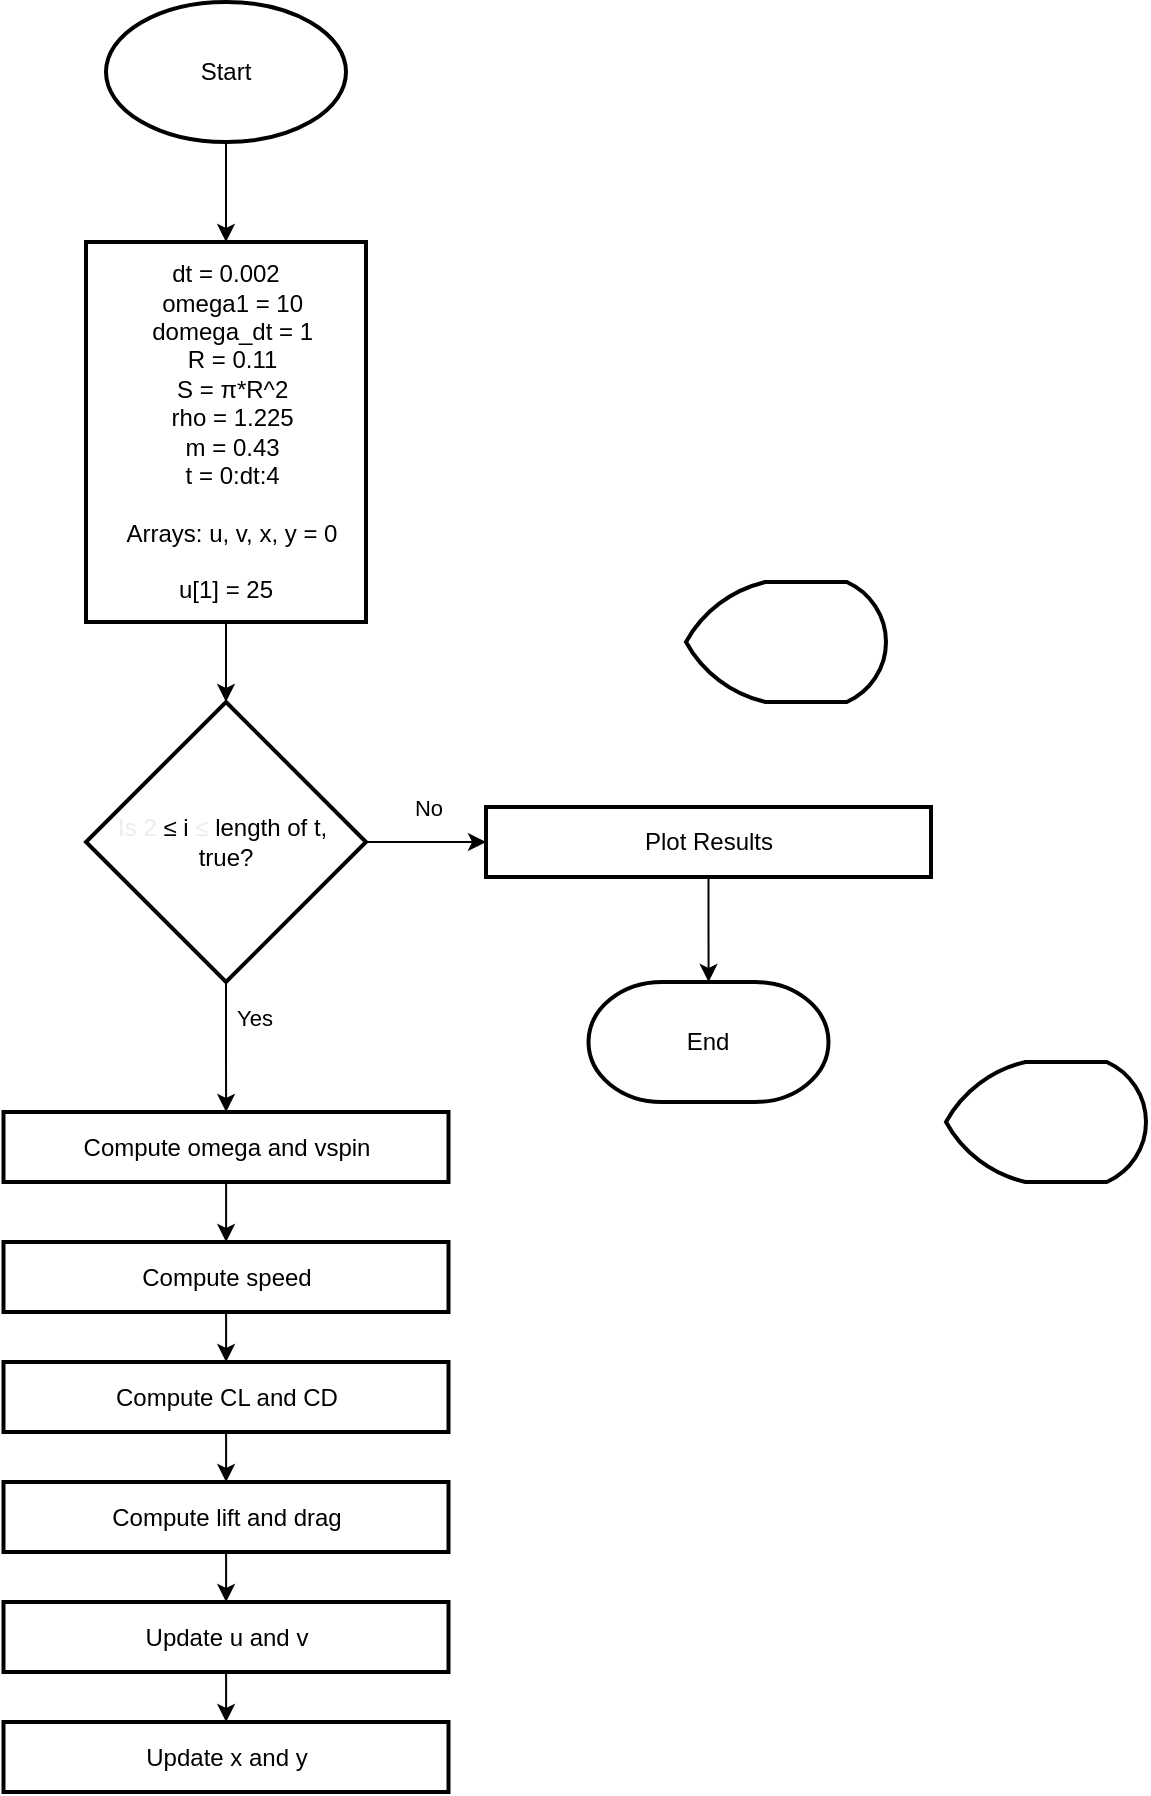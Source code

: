 <mxfile version="26.2.10">
  <diagram id="C5RBs43oDa-KdzZeNtuy" name="Page-1">
    <mxGraphModel dx="1647" dy="906" grid="1" gridSize="10" guides="1" tooltips="1" connect="1" arrows="1" fold="1" page="1" pageScale="1" pageWidth="827" pageHeight="1169" math="0" shadow="0">
      <root>
        <mxCell id="WIyWlLk6GJQsqaUBKTNV-0" />
        <mxCell id="WIyWlLk6GJQsqaUBKTNV-1" parent="WIyWlLk6GJQsqaUBKTNV-0" />
        <mxCell id="XcqkJUGEVSf3gRGwsTBn-6" value="" style="edgeStyle=orthogonalEdgeStyle;rounded=0;orthogonalLoop=1;jettySize=auto;html=1;" edge="1" parent="WIyWlLk6GJQsqaUBKTNV-1" source="XcqkJUGEVSf3gRGwsTBn-0" target="XcqkJUGEVSf3gRGwsTBn-1">
          <mxGeometry relative="1" as="geometry" />
        </mxCell>
        <mxCell id="XcqkJUGEVSf3gRGwsTBn-0" value="Start" style="strokeWidth=2;html=1;shape=mxgraph.flowchart.start_1;whiteSpace=wrap;" vertex="1" parent="WIyWlLk6GJQsqaUBKTNV-1">
          <mxGeometry x="340" y="30" width="120" height="70" as="geometry" />
        </mxCell>
        <mxCell id="XcqkJUGEVSf3gRGwsTBn-5" value="" style="edgeStyle=orthogonalEdgeStyle;rounded=0;orthogonalLoop=1;jettySize=auto;html=1;" edge="1" parent="WIyWlLk6GJQsqaUBKTNV-1" source="XcqkJUGEVSf3gRGwsTBn-1" target="XcqkJUGEVSf3gRGwsTBn-4">
          <mxGeometry relative="1" as="geometry" />
        </mxCell>
        <mxCell id="XcqkJUGEVSf3gRGwsTBn-1" value="&lt;div&gt;&lt;span style=&quot;background-color: transparent; color: light-dark(rgb(0, 0, 0), rgb(255, 255, 255));&quot;&gt;dt = 0.002&lt;/span&gt;&lt;/div&gt;&lt;div&gt;&amp;nbsp; omega1 = 10&lt;/div&gt;&lt;div&gt;&amp;nbsp; domega_dt = 1&lt;/div&gt;&lt;div&gt;&amp;nbsp; R = 0.11&lt;/div&gt;&lt;div&gt;&amp;nbsp; S = π*R^2&lt;/div&gt;&lt;div&gt;&amp;nbsp; rho = 1.225&lt;/div&gt;&lt;div&gt;&amp;nbsp; m = 0.43&lt;/div&gt;&lt;div&gt;&amp;nbsp; t = 0:dt:4&lt;/div&gt;&lt;div&gt;&lt;br&gt;&lt;/div&gt;&lt;div&gt;&amp;nbsp; Arrays: u, v, x, y = 0&lt;/div&gt;&lt;div&gt;&amp;nbsp;&amp;nbsp;&lt;/div&gt;&lt;div&gt;u[1] = 25&lt;/div&gt;" style="rounded=1;whiteSpace=wrap;html=1;absoluteArcSize=1;arcSize=0;strokeWidth=2;" vertex="1" parent="WIyWlLk6GJQsqaUBKTNV-1">
          <mxGeometry x="330" y="150" width="140" height="190" as="geometry" />
        </mxCell>
        <mxCell id="XcqkJUGEVSf3gRGwsTBn-8" value="" style="edgeStyle=orthogonalEdgeStyle;rounded=0;orthogonalLoop=1;jettySize=auto;html=1;" edge="1" parent="WIyWlLk6GJQsqaUBKTNV-1" source="XcqkJUGEVSf3gRGwsTBn-4" target="XcqkJUGEVSf3gRGwsTBn-7">
          <mxGeometry relative="1" as="geometry" />
        </mxCell>
        <mxCell id="XcqkJUGEVSf3gRGwsTBn-9" value="Yes" style="edgeLabel;html=1;align=center;verticalAlign=middle;resizable=0;points=[];" vertex="1" connectable="0" parent="XcqkJUGEVSf3gRGwsTBn-8">
          <mxGeometry x="-0.361" y="4" relative="1" as="geometry">
            <mxPoint x="10" y="-3" as="offset" />
          </mxGeometry>
        </mxCell>
        <mxCell id="XcqkJUGEVSf3gRGwsTBn-19" value="" style="edgeStyle=orthogonalEdgeStyle;rounded=0;orthogonalLoop=1;jettySize=auto;html=1;" edge="1" parent="WIyWlLk6GJQsqaUBKTNV-1" source="XcqkJUGEVSf3gRGwsTBn-4" target="XcqkJUGEVSf3gRGwsTBn-17">
          <mxGeometry relative="1" as="geometry" />
        </mxCell>
        <mxCell id="XcqkJUGEVSf3gRGwsTBn-20" value="No" style="edgeLabel;html=1;align=center;verticalAlign=middle;resizable=0;points=[];" vertex="1" connectable="0" parent="XcqkJUGEVSf3gRGwsTBn-19">
          <mxGeometry x="0.213" y="5" relative="1" as="geometry">
            <mxPoint x="-6" y="-12" as="offset" />
          </mxGeometry>
        </mxCell>
        <mxCell id="XcqkJUGEVSf3gRGwsTBn-4" value="&lt;font style=&quot;&quot;&gt;&lt;font style=&quot;color: light-dark(rgb(236, 236, 236), rgb(255, 255, 255));&quot;&gt;Is 2&lt;/font&gt;&lt;span style=&quot;color: light-dark(rgb(0, 0, 0), rgb(255, 255, 255));&quot;&gt; &lt;span style=&quot;font-family: &amp;quot;Google Sans&amp;quot;, Arial, sans-serif; text-align: start;&quot;&gt;&lt;font style=&quot;&quot;&gt;≤&lt;/font&gt;&lt;/span&gt;&lt;/span&gt;&lt;font style=&quot;color: light-dark(rgb(236, 236, 236), rgb(255, 255, 255));&quot;&gt;&amp;nbsp;&lt;/font&gt;&lt;span style=&quot;color: light-dark(rgb(0, 0, 0), rgb(255, 255, 255)); background-color: transparent;&quot;&gt;i&amp;nbsp;&lt;/span&gt;&lt;span style=&quot;font-family: &amp;quot;Google Sans&amp;quot;, Arial, sans-serif; text-align: start; color: rgb(236, 236, 236);&quot;&gt;&lt;font style=&quot;color: light-dark(rgb(236, 236, 236), rgb(255, 255, 255));&quot;&gt;≤&lt;/font&gt;&lt;/span&gt;&lt;span style=&quot;color: light-dark(rgb(0, 0, 0), rgb(255, 255, 255)); background-color: transparent;&quot;&gt;&amp;nbsp;length of t,&amp;nbsp;&lt;/span&gt;&lt;/font&gt;&lt;div&gt;&lt;div&gt;true?&lt;/div&gt;&lt;/div&gt;" style="strokeWidth=2;html=1;shape=mxgraph.flowchart.decision;whiteSpace=wrap;" vertex="1" parent="WIyWlLk6GJQsqaUBKTNV-1">
          <mxGeometry x="330" y="380" width="140" height="140" as="geometry" />
        </mxCell>
        <mxCell id="XcqkJUGEVSf3gRGwsTBn-14" value="" style="edgeStyle=orthogonalEdgeStyle;rounded=0;orthogonalLoop=1;jettySize=auto;html=1;" edge="1" parent="WIyWlLk6GJQsqaUBKTNV-1" source="XcqkJUGEVSf3gRGwsTBn-7" target="XcqkJUGEVSf3gRGwsTBn-13">
          <mxGeometry relative="1" as="geometry" />
        </mxCell>
        <mxCell id="XcqkJUGEVSf3gRGwsTBn-7" value="Compute omega and vspin" style="rounded=1;whiteSpace=wrap;absoluteArcSize=1;arcSize=0;strokeWidth=2;align=center;verticalAlign=middle;" vertex="1" parent="WIyWlLk6GJQsqaUBKTNV-1">
          <mxGeometry x="288.75" y="585" width="222.5" height="35" as="geometry" />
        </mxCell>
        <mxCell id="XcqkJUGEVSf3gRGwsTBn-10" value="End" style="strokeWidth=2;html=1;shape=mxgraph.flowchart.terminator;whiteSpace=wrap;" vertex="1" parent="WIyWlLk6GJQsqaUBKTNV-1">
          <mxGeometry x="581.25" y="520" width="120" height="60" as="geometry" />
        </mxCell>
        <mxCell id="XcqkJUGEVSf3gRGwsTBn-11" value="" style="strokeWidth=2;html=1;shape=mxgraph.flowchart.display;whiteSpace=wrap;" vertex="1" parent="WIyWlLk6GJQsqaUBKTNV-1">
          <mxGeometry x="760" y="560" width="100" height="60" as="geometry" />
        </mxCell>
        <mxCell id="XcqkJUGEVSf3gRGwsTBn-12" value="" style="strokeWidth=2;html=1;shape=mxgraph.flowchart.display;whiteSpace=wrap;" vertex="1" parent="WIyWlLk6GJQsqaUBKTNV-1">
          <mxGeometry x="630" y="320" width="100" height="60" as="geometry" />
        </mxCell>
        <mxCell id="XcqkJUGEVSf3gRGwsTBn-25" value="" style="edgeStyle=orthogonalEdgeStyle;rounded=0;orthogonalLoop=1;jettySize=auto;html=1;" edge="1" parent="WIyWlLk6GJQsqaUBKTNV-1" source="XcqkJUGEVSf3gRGwsTBn-13" target="XcqkJUGEVSf3gRGwsTBn-21">
          <mxGeometry relative="1" as="geometry" />
        </mxCell>
        <mxCell id="XcqkJUGEVSf3gRGwsTBn-13" value="Compute speed" style="rounded=1;absoluteArcSize=1;arcSize=0;strokeWidth=2;align=center;verticalAlign=middle;whiteSpace=wrap;" vertex="1" parent="WIyWlLk6GJQsqaUBKTNV-1">
          <mxGeometry x="288.75" y="650" width="222.5" height="35" as="geometry" />
        </mxCell>
        <mxCell id="XcqkJUGEVSf3gRGwsTBn-28" value="" style="edgeStyle=orthogonalEdgeStyle;rounded=0;orthogonalLoop=1;jettySize=auto;html=1;" edge="1" parent="WIyWlLk6GJQsqaUBKTNV-1" source="XcqkJUGEVSf3gRGwsTBn-15" target="XcqkJUGEVSf3gRGwsTBn-27">
          <mxGeometry relative="1" as="geometry" />
        </mxCell>
        <mxCell id="XcqkJUGEVSf3gRGwsTBn-15" value="Update u and v" style="rounded=1;absoluteArcSize=1;arcSize=0;strokeWidth=2;align=center;verticalAlign=middle;whiteSpace=wrap;" vertex="1" parent="WIyWlLk6GJQsqaUBKTNV-1">
          <mxGeometry x="288.75" y="830" width="222.5" height="35" as="geometry" />
        </mxCell>
        <mxCell id="XcqkJUGEVSf3gRGwsTBn-18" value="" style="edgeStyle=orthogonalEdgeStyle;rounded=0;orthogonalLoop=1;jettySize=auto;html=1;" edge="1" parent="WIyWlLk6GJQsqaUBKTNV-1" source="XcqkJUGEVSf3gRGwsTBn-17" target="XcqkJUGEVSf3gRGwsTBn-10">
          <mxGeometry relative="1" as="geometry" />
        </mxCell>
        <mxCell id="XcqkJUGEVSf3gRGwsTBn-17" value="Plot Results" style="rounded=1;absoluteArcSize=1;arcSize=0;strokeWidth=2;align=center;verticalAlign=middle;whiteSpace=wrap;" vertex="1" parent="WIyWlLk6GJQsqaUBKTNV-1">
          <mxGeometry x="530" y="432.5" width="222.5" height="35" as="geometry" />
        </mxCell>
        <mxCell id="XcqkJUGEVSf3gRGwsTBn-24" value="" style="edgeStyle=orthogonalEdgeStyle;rounded=0;orthogonalLoop=1;jettySize=auto;html=1;" edge="1" parent="WIyWlLk6GJQsqaUBKTNV-1" source="XcqkJUGEVSf3gRGwsTBn-21" target="XcqkJUGEVSf3gRGwsTBn-23">
          <mxGeometry relative="1" as="geometry" />
        </mxCell>
        <mxCell id="XcqkJUGEVSf3gRGwsTBn-21" value="Compute CL and CD" style="rounded=1;absoluteArcSize=1;arcSize=0;strokeWidth=2;align=center;verticalAlign=middle;whiteSpace=wrap;" vertex="1" parent="WIyWlLk6GJQsqaUBKTNV-1">
          <mxGeometry x="288.75" y="710" width="222.5" height="35" as="geometry" />
        </mxCell>
        <mxCell id="XcqkJUGEVSf3gRGwsTBn-26" value="" style="edgeStyle=orthogonalEdgeStyle;rounded=0;orthogonalLoop=1;jettySize=auto;html=1;" edge="1" parent="WIyWlLk6GJQsqaUBKTNV-1" source="XcqkJUGEVSf3gRGwsTBn-23" target="XcqkJUGEVSf3gRGwsTBn-15">
          <mxGeometry relative="1" as="geometry" />
        </mxCell>
        <mxCell id="XcqkJUGEVSf3gRGwsTBn-23" value="Compute lift and drag" style="rounded=1;absoluteArcSize=1;arcSize=0;strokeWidth=2;align=center;verticalAlign=middle;whiteSpace=wrap;" vertex="1" parent="WIyWlLk6GJQsqaUBKTNV-1">
          <mxGeometry x="288.75" y="770" width="222.5" height="35" as="geometry" />
        </mxCell>
        <mxCell id="XcqkJUGEVSf3gRGwsTBn-27" value="Update x and y" style="rounded=1;absoluteArcSize=1;arcSize=0;strokeWidth=2;align=center;verticalAlign=middle;whiteSpace=wrap;" vertex="1" parent="WIyWlLk6GJQsqaUBKTNV-1">
          <mxGeometry x="288.75" y="890" width="222.5" height="35" as="geometry" />
        </mxCell>
      </root>
    </mxGraphModel>
  </diagram>
</mxfile>
